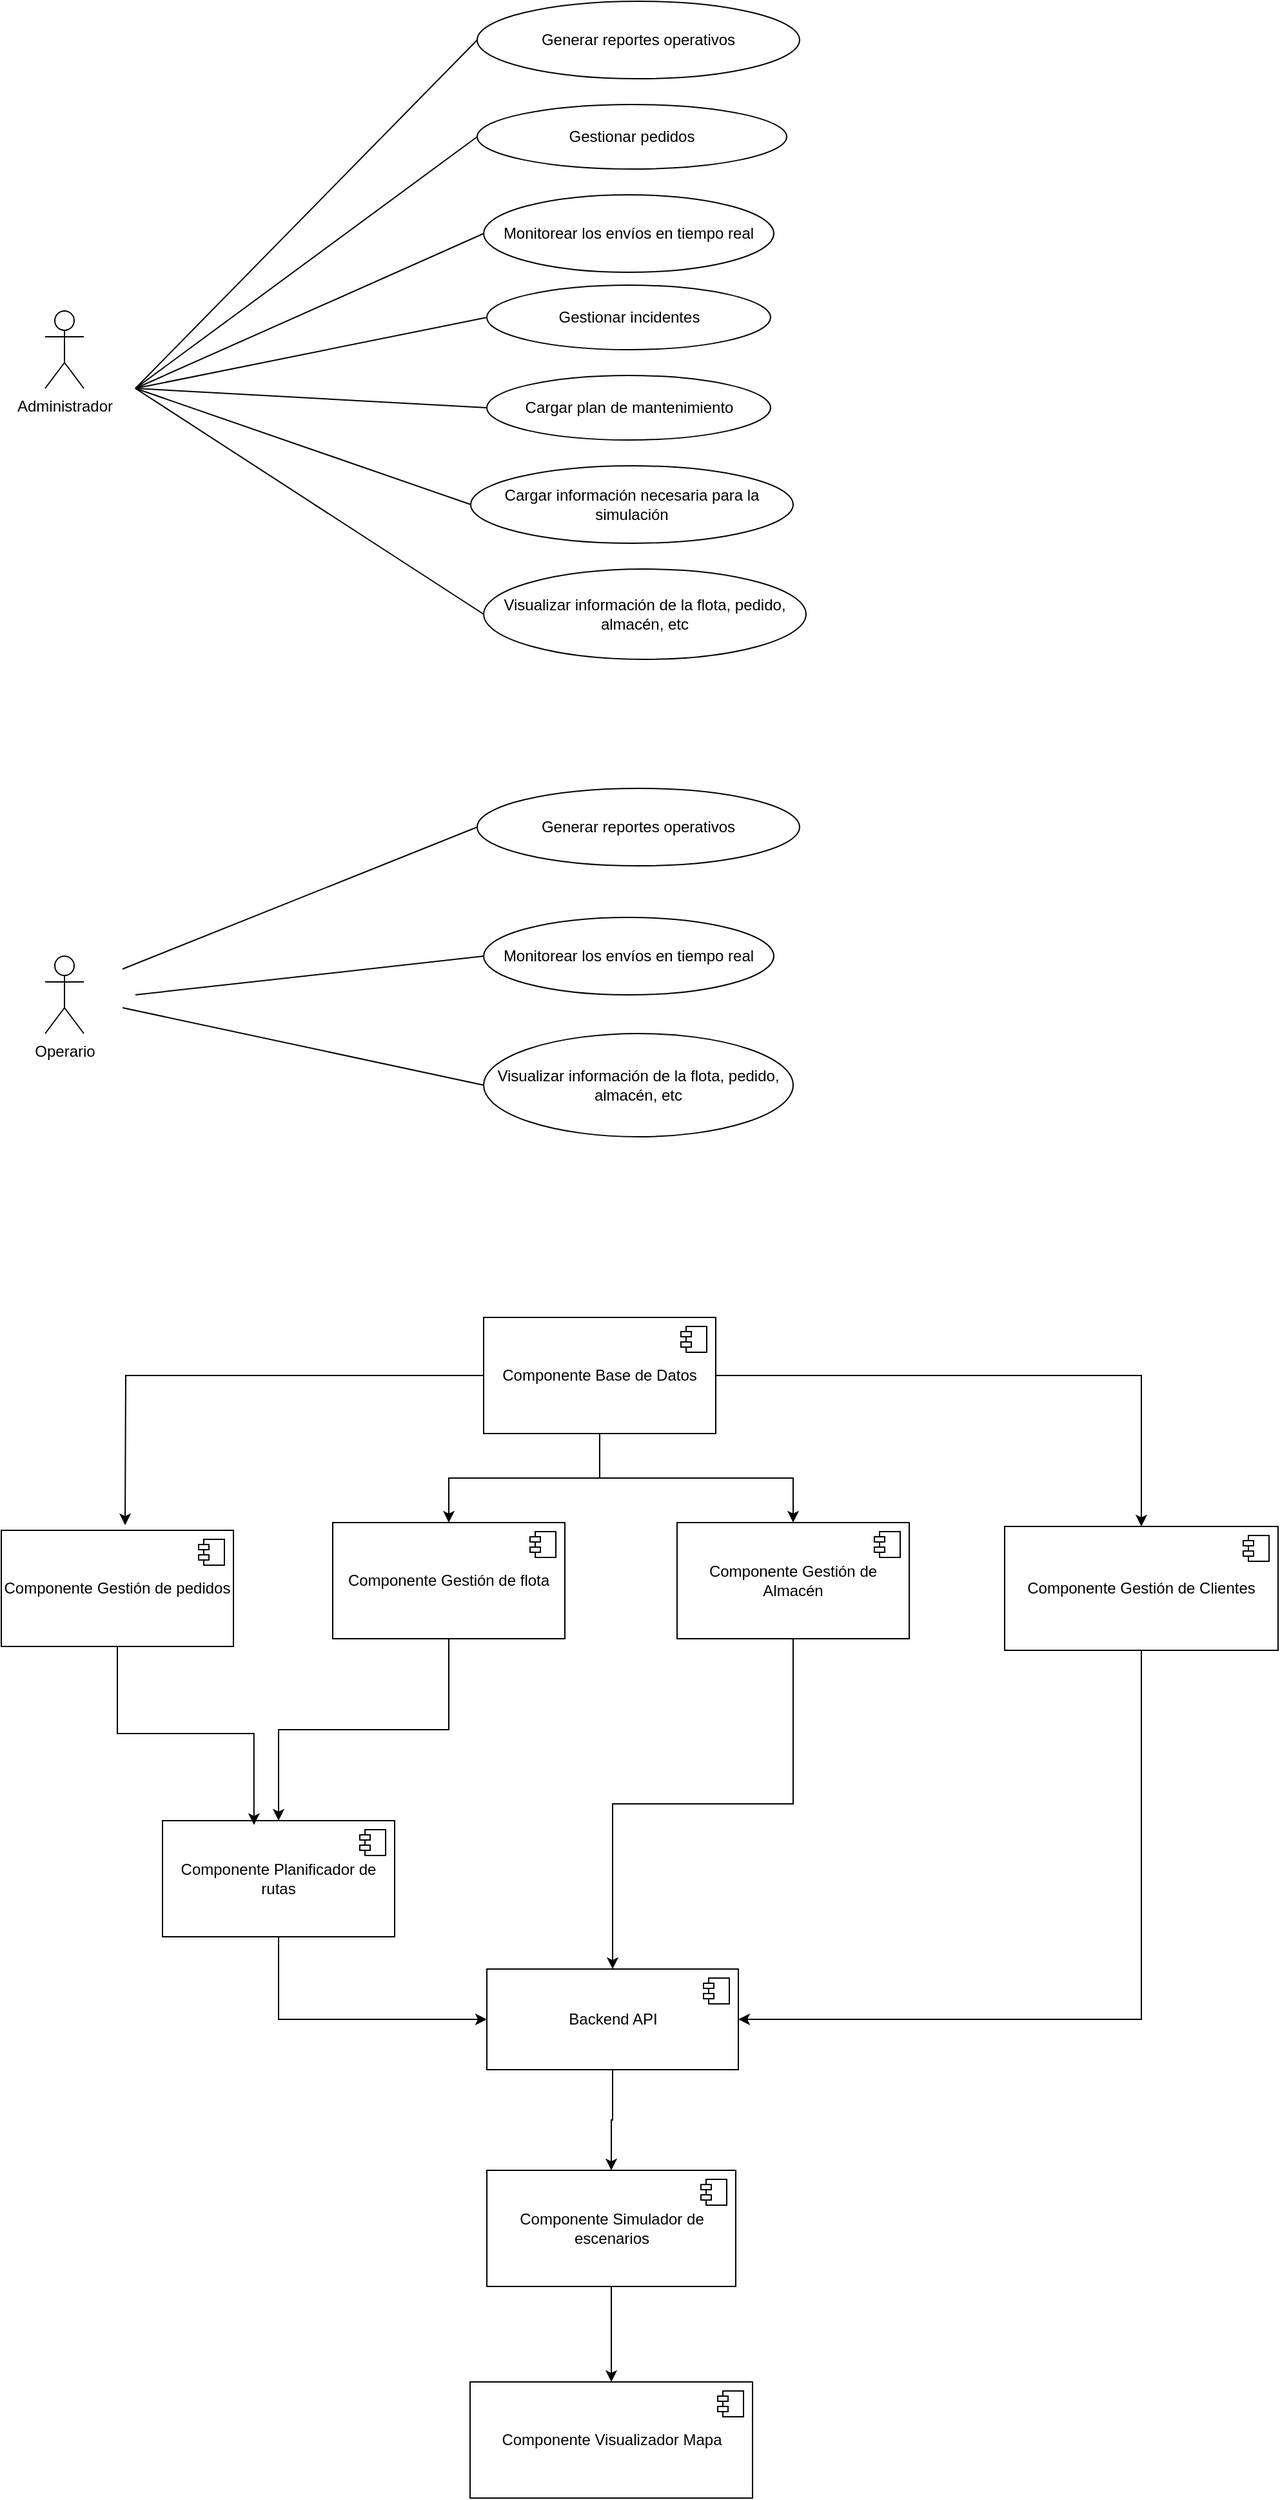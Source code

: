 <mxfile version="26.2.14">
  <diagram name="Página-1" id="nmSxP0jQd4-2qtpPqOzz">
    <mxGraphModel dx="1895" dy="1022" grid="0" gridSize="10" guides="1" tooltips="1" connect="1" arrows="1" fold="1" page="1" pageScale="1" pageWidth="827" pageHeight="1169" math="0" shadow="0">
      <root>
        <mxCell id="0" />
        <mxCell id="1" parent="0" />
        <mxCell id="wGvaur20EuVl2K_F-Xkp-1" value="Administrador" style="shape=umlActor;verticalLabelPosition=bottom;verticalAlign=top;html=1;outlineConnect=0;" vertex="1" parent="1">
          <mxGeometry x="130" y="270" width="30" height="60" as="geometry" />
        </mxCell>
        <mxCell id="wGvaur20EuVl2K_F-Xkp-2" value="Gestionar pedidos" style="ellipse;whiteSpace=wrap;html=1;" vertex="1" parent="1">
          <mxGeometry x="465" y="110" width="240" height="50" as="geometry" />
        </mxCell>
        <mxCell id="wGvaur20EuVl2K_F-Xkp-4" value="Monitorear los envíos en tiempo real" style="ellipse;whiteSpace=wrap;html=1;" vertex="1" parent="1">
          <mxGeometry x="470" y="180" width="225" height="60" as="geometry" />
        </mxCell>
        <mxCell id="wGvaur20EuVl2K_F-Xkp-5" value="Gestionar incidentes" style="ellipse;whiteSpace=wrap;html=1;" vertex="1" parent="1">
          <mxGeometry x="472.5" y="250" width="220" height="50" as="geometry" />
        </mxCell>
        <mxCell id="wGvaur20EuVl2K_F-Xkp-6" value="Cargar plan de mantenimiento" style="ellipse;whiteSpace=wrap;html=1;" vertex="1" parent="1">
          <mxGeometry x="472.5" y="320" width="220" height="50" as="geometry" />
        </mxCell>
        <mxCell id="wGvaur20EuVl2K_F-Xkp-7" value="Cargar información necesaria para la simulación" style="ellipse;whiteSpace=wrap;html=1;" vertex="1" parent="1">
          <mxGeometry x="460" y="390" width="250" height="60" as="geometry" />
        </mxCell>
        <mxCell id="wGvaur20EuVl2K_F-Xkp-8" value="Generar reportes operativos" style="ellipse;whiteSpace=wrap;html=1;" vertex="1" parent="1">
          <mxGeometry x="465" y="30" width="250" height="60" as="geometry" />
        </mxCell>
        <mxCell id="wGvaur20EuVl2K_F-Xkp-9" value="" style="endArrow=none;html=1;rounded=0;entryX=0;entryY=0.5;entryDx=0;entryDy=0;" edge="1" parent="1" target="wGvaur20EuVl2K_F-Xkp-8">
          <mxGeometry width="50" height="50" relative="1" as="geometry">
            <mxPoint x="200" y="330" as="sourcePoint" />
            <mxPoint x="420" y="120" as="targetPoint" />
          </mxGeometry>
        </mxCell>
        <mxCell id="wGvaur20EuVl2K_F-Xkp-10" value="" style="endArrow=none;html=1;rounded=0;entryX=0;entryY=0.5;entryDx=0;entryDy=0;" edge="1" parent="1" target="wGvaur20EuVl2K_F-Xkp-2">
          <mxGeometry width="50" height="50" relative="1" as="geometry">
            <mxPoint x="200" y="330" as="sourcePoint" />
            <mxPoint x="470" y="90" as="targetPoint" />
          </mxGeometry>
        </mxCell>
        <mxCell id="wGvaur20EuVl2K_F-Xkp-11" value="" style="endArrow=none;html=1;rounded=0;entryX=0;entryY=0.5;entryDx=0;entryDy=0;" edge="1" parent="1" target="wGvaur20EuVl2K_F-Xkp-4">
          <mxGeometry width="50" height="50" relative="1" as="geometry">
            <mxPoint x="200" y="330" as="sourcePoint" />
            <mxPoint x="475" y="165" as="targetPoint" />
          </mxGeometry>
        </mxCell>
        <mxCell id="wGvaur20EuVl2K_F-Xkp-12" value="" style="endArrow=none;html=1;rounded=0;entryX=0;entryY=0.5;entryDx=0;entryDy=0;" edge="1" parent="1" target="wGvaur20EuVl2K_F-Xkp-5">
          <mxGeometry width="50" height="50" relative="1" as="geometry">
            <mxPoint x="200" y="330" as="sourcePoint" />
            <mxPoint x="485" y="175" as="targetPoint" />
          </mxGeometry>
        </mxCell>
        <mxCell id="wGvaur20EuVl2K_F-Xkp-13" value="" style="endArrow=none;html=1;rounded=0;entryX=0;entryY=0.5;entryDx=0;entryDy=0;" edge="1" parent="1" target="wGvaur20EuVl2K_F-Xkp-6">
          <mxGeometry width="50" height="50" relative="1" as="geometry">
            <mxPoint x="200" y="330" as="sourcePoint" />
            <mxPoint x="495" y="185" as="targetPoint" />
          </mxGeometry>
        </mxCell>
        <mxCell id="wGvaur20EuVl2K_F-Xkp-15" value="Operario" style="shape=umlActor;verticalLabelPosition=bottom;verticalAlign=top;html=1;outlineConnect=0;" vertex="1" parent="1">
          <mxGeometry x="130" y="770" width="30" height="60" as="geometry" />
        </mxCell>
        <mxCell id="wGvaur20EuVl2K_F-Xkp-17" value="Monitorear los envíos en tiempo real" style="ellipse;whiteSpace=wrap;html=1;" vertex="1" parent="1">
          <mxGeometry x="470" y="740" width="225" height="60" as="geometry" />
        </mxCell>
        <mxCell id="wGvaur20EuVl2K_F-Xkp-21" value="Generar reportes operativos" style="ellipse;whiteSpace=wrap;html=1;" vertex="1" parent="1">
          <mxGeometry x="465" y="640" width="250" height="60" as="geometry" />
        </mxCell>
        <mxCell id="wGvaur20EuVl2K_F-Xkp-22" value="" style="endArrow=none;html=1;rounded=0;entryX=0;entryY=0.5;entryDx=0;entryDy=0;" edge="1" parent="1" target="wGvaur20EuVl2K_F-Xkp-21">
          <mxGeometry width="50" height="50" relative="1" as="geometry">
            <mxPoint x="190" y="780" as="sourcePoint" />
            <mxPoint x="420" y="620" as="targetPoint" />
          </mxGeometry>
        </mxCell>
        <mxCell id="wGvaur20EuVl2K_F-Xkp-24" value="" style="endArrow=none;html=1;rounded=0;entryX=0;entryY=0.5;entryDx=0;entryDy=0;" edge="1" parent="1" target="wGvaur20EuVl2K_F-Xkp-17">
          <mxGeometry width="50" height="50" relative="1" as="geometry">
            <mxPoint x="200" y="800" as="sourcePoint" />
            <mxPoint x="475" y="665" as="targetPoint" />
          </mxGeometry>
        </mxCell>
        <mxCell id="wGvaur20EuVl2K_F-Xkp-25" value="" style="endArrow=none;html=1;rounded=0;entryX=0;entryY=0.5;entryDx=0;entryDy=0;" edge="1" parent="1" target="wGvaur20EuVl2K_F-Xkp-28">
          <mxGeometry width="50" height="50" relative="1" as="geometry">
            <mxPoint x="190" y="810" as="sourcePoint" />
            <mxPoint x="472.5" y="785" as="targetPoint" />
          </mxGeometry>
        </mxCell>
        <mxCell id="wGvaur20EuVl2K_F-Xkp-28" value="Visualizar información de la flota, pedido, almacén, etc" style="ellipse;whiteSpace=wrap;html=1;" vertex="1" parent="1">
          <mxGeometry x="470" y="830" width="240" height="80" as="geometry" />
        </mxCell>
        <mxCell id="wGvaur20EuVl2K_F-Xkp-29" value="Visualizar información de la flota, pedido, almacén, etc" style="ellipse;whiteSpace=wrap;html=1;" vertex="1" parent="1">
          <mxGeometry x="470" y="470" width="250" height="70" as="geometry" />
        </mxCell>
        <mxCell id="wGvaur20EuVl2K_F-Xkp-31" value="" style="endArrow=none;html=1;rounded=0;entryX=0;entryY=0.5;entryDx=0;entryDy=0;" edge="1" parent="1" target="wGvaur20EuVl2K_F-Xkp-7">
          <mxGeometry width="50" height="50" relative="1" as="geometry">
            <mxPoint x="200" y="330" as="sourcePoint" />
            <mxPoint x="483" y="355" as="targetPoint" />
          </mxGeometry>
        </mxCell>
        <mxCell id="wGvaur20EuVl2K_F-Xkp-32" value="" style="endArrow=none;html=1;rounded=0;entryX=0;entryY=0.5;entryDx=0;entryDy=0;" edge="1" parent="1" target="wGvaur20EuVl2K_F-Xkp-29">
          <mxGeometry width="50" height="50" relative="1" as="geometry">
            <mxPoint x="200" y="330" as="sourcePoint" />
            <mxPoint x="493" y="365" as="targetPoint" />
          </mxGeometry>
        </mxCell>
        <mxCell id="wGvaur20EuVl2K_F-Xkp-33" value="Componente Gestión de pedidos" style="html=1;dropTarget=0;whiteSpace=wrap;" vertex="1" parent="1">
          <mxGeometry x="96" y="1215" width="180" height="90" as="geometry" />
        </mxCell>
        <mxCell id="wGvaur20EuVl2K_F-Xkp-34" value="" style="shape=module;jettyWidth=8;jettyHeight=4;" vertex="1" parent="wGvaur20EuVl2K_F-Xkp-33">
          <mxGeometry x="1" width="20" height="20" relative="1" as="geometry">
            <mxPoint x="-27" y="7" as="offset" />
          </mxGeometry>
        </mxCell>
        <mxCell id="wGvaur20EuVl2K_F-Xkp-67" style="edgeStyle=orthogonalEdgeStyle;rounded=0;orthogonalLoop=1;jettySize=auto;html=1;entryX=0;entryY=0.5;entryDx=0;entryDy=0;exitX=0.5;exitY=1;exitDx=0;exitDy=0;" edge="1" parent="1" source="wGvaur20EuVl2K_F-Xkp-35" target="wGvaur20EuVl2K_F-Xkp-54">
          <mxGeometry relative="1" as="geometry" />
        </mxCell>
        <mxCell id="wGvaur20EuVl2K_F-Xkp-35" value="Componente Planificador de rutas" style="html=1;dropTarget=0;whiteSpace=wrap;" vertex="1" parent="1">
          <mxGeometry x="221" y="1440" width="180" height="90" as="geometry" />
        </mxCell>
        <mxCell id="wGvaur20EuVl2K_F-Xkp-36" value="" style="shape=module;jettyWidth=8;jettyHeight=4;" vertex="1" parent="wGvaur20EuVl2K_F-Xkp-35">
          <mxGeometry x="1" width="20" height="20" relative="1" as="geometry">
            <mxPoint x="-27" y="7" as="offset" />
          </mxGeometry>
        </mxCell>
        <mxCell id="wGvaur20EuVl2K_F-Xkp-37" value="&lt;span&gt;Componente Visualizador Mapa&lt;/span&gt;" style="html=1;dropTarget=0;whiteSpace=wrap;fontStyle=0" vertex="1" parent="1">
          <mxGeometry x="459.5" y="1875" width="219" height="90" as="geometry" />
        </mxCell>
        <mxCell id="wGvaur20EuVl2K_F-Xkp-38" value="" style="shape=module;jettyWidth=8;jettyHeight=4;" vertex="1" parent="wGvaur20EuVl2K_F-Xkp-37">
          <mxGeometry x="1" width="20" height="20" relative="1" as="geometry">
            <mxPoint x="-27" y="7" as="offset" />
          </mxGeometry>
        </mxCell>
        <mxCell id="wGvaur20EuVl2K_F-Xkp-59" style="edgeStyle=orthogonalEdgeStyle;rounded=0;orthogonalLoop=1;jettySize=auto;html=1;" edge="1" parent="1" source="wGvaur20EuVl2K_F-Xkp-40" target="wGvaur20EuVl2K_F-Xkp-48">
          <mxGeometry relative="1" as="geometry" />
        </mxCell>
        <mxCell id="wGvaur20EuVl2K_F-Xkp-61" style="edgeStyle=orthogonalEdgeStyle;rounded=0;orthogonalLoop=1;jettySize=auto;html=1;" edge="1" parent="1" source="wGvaur20EuVl2K_F-Xkp-40" target="wGvaur20EuVl2K_F-Xkp-46">
          <mxGeometry relative="1" as="geometry" />
        </mxCell>
        <mxCell id="wGvaur20EuVl2K_F-Xkp-40" value="&lt;span&gt;Componente&amp;nbsp;&lt;/span&gt;&lt;span style=&quot;background-color: transparent; color: light-dark(rgb(0, 0, 0), rgb(255, 255, 255));&quot;&gt;Base de Datos&lt;/span&gt;" style="html=1;dropTarget=0;whiteSpace=wrap;fontStyle=0" vertex="1" parent="1">
          <mxGeometry x="470" y="1050" width="180" height="90" as="geometry" />
        </mxCell>
        <mxCell id="wGvaur20EuVl2K_F-Xkp-41" value="" style="shape=module;jettyWidth=8;jettyHeight=4;" vertex="1" parent="wGvaur20EuVl2K_F-Xkp-40">
          <mxGeometry x="1" width="20" height="20" relative="1" as="geometry">
            <mxPoint x="-27" y="7" as="offset" />
          </mxGeometry>
        </mxCell>
        <mxCell id="wGvaur20EuVl2K_F-Xkp-71" style="edgeStyle=orthogonalEdgeStyle;rounded=0;orthogonalLoop=1;jettySize=auto;html=1;entryX=0.5;entryY=0;entryDx=0;entryDy=0;" edge="1" parent="1" source="wGvaur20EuVl2K_F-Xkp-42" target="wGvaur20EuVl2K_F-Xkp-35">
          <mxGeometry relative="1" as="geometry" />
        </mxCell>
        <mxCell id="wGvaur20EuVl2K_F-Xkp-42" value="Componente Gestión de flota" style="html=1;dropTarget=0;whiteSpace=wrap;" vertex="1" parent="1">
          <mxGeometry x="353" y="1209" width="180" height="90" as="geometry" />
        </mxCell>
        <mxCell id="wGvaur20EuVl2K_F-Xkp-43" value="" style="shape=module;jettyWidth=8;jettyHeight=4;" vertex="1" parent="wGvaur20EuVl2K_F-Xkp-42">
          <mxGeometry x="1" width="20" height="20" relative="1" as="geometry">
            <mxPoint x="-27" y="7" as="offset" />
          </mxGeometry>
        </mxCell>
        <mxCell id="wGvaur20EuVl2K_F-Xkp-69" style="edgeStyle=orthogonalEdgeStyle;rounded=0;orthogonalLoop=1;jettySize=auto;html=1;entryX=0.5;entryY=0;entryDx=0;entryDy=0;" edge="1" parent="1" source="wGvaur20EuVl2K_F-Xkp-44" target="wGvaur20EuVl2K_F-Xkp-37">
          <mxGeometry relative="1" as="geometry" />
        </mxCell>
        <mxCell id="wGvaur20EuVl2K_F-Xkp-44" value="&lt;span&gt;Componente Simulador de escenarios&lt;/span&gt;" style="html=1;dropTarget=0;whiteSpace=wrap;fontStyle=0" vertex="1" parent="1">
          <mxGeometry x="472.5" y="1711" width="193" height="90" as="geometry" />
        </mxCell>
        <mxCell id="wGvaur20EuVl2K_F-Xkp-45" value="" style="shape=module;jettyWidth=8;jettyHeight=4;" vertex="1" parent="wGvaur20EuVl2K_F-Xkp-44">
          <mxGeometry x="1" width="20" height="20" relative="1" as="geometry">
            <mxPoint x="-27" y="7" as="offset" />
          </mxGeometry>
        </mxCell>
        <mxCell id="wGvaur20EuVl2K_F-Xkp-46" value="Componente Gestión de Almacén" style="html=1;dropTarget=0;whiteSpace=wrap;" vertex="1" parent="1">
          <mxGeometry x="620" y="1209" width="180" height="90" as="geometry" />
        </mxCell>
        <mxCell id="wGvaur20EuVl2K_F-Xkp-47" value="" style="shape=module;jettyWidth=8;jettyHeight=4;" vertex="1" parent="wGvaur20EuVl2K_F-Xkp-46">
          <mxGeometry x="1" width="20" height="20" relative="1" as="geometry">
            <mxPoint x="-27" y="7" as="offset" />
          </mxGeometry>
        </mxCell>
        <mxCell id="wGvaur20EuVl2K_F-Xkp-66" style="edgeStyle=orthogonalEdgeStyle;rounded=0;orthogonalLoop=1;jettySize=auto;html=1;entryX=1;entryY=0.5;entryDx=0;entryDy=0;exitX=0.5;exitY=1;exitDx=0;exitDy=0;" edge="1" parent="1" source="wGvaur20EuVl2K_F-Xkp-48" target="wGvaur20EuVl2K_F-Xkp-54">
          <mxGeometry relative="1" as="geometry" />
        </mxCell>
        <mxCell id="wGvaur20EuVl2K_F-Xkp-48" value="Componente Gestión de Clientes" style="html=1;dropTarget=0;whiteSpace=wrap;" vertex="1" parent="1">
          <mxGeometry x="874" y="1212" width="212" height="96" as="geometry" />
        </mxCell>
        <mxCell id="wGvaur20EuVl2K_F-Xkp-49" value="" style="shape=module;jettyWidth=8;jettyHeight=4;" vertex="1" parent="wGvaur20EuVl2K_F-Xkp-48">
          <mxGeometry x="1" width="20" height="20" relative="1" as="geometry">
            <mxPoint x="-27" y="7" as="offset" />
          </mxGeometry>
        </mxCell>
        <mxCell id="wGvaur20EuVl2K_F-Xkp-50" style="edgeStyle=orthogonalEdgeStyle;rounded=0;orthogonalLoop=1;jettySize=auto;html=1;entryX=0.5;entryY=0;entryDx=0;entryDy=0;" edge="1" parent="1" source="wGvaur20EuVl2K_F-Xkp-40" target="wGvaur20EuVl2K_F-Xkp-42">
          <mxGeometry relative="1" as="geometry" />
        </mxCell>
        <mxCell id="wGvaur20EuVl2K_F-Xkp-51" style="edgeStyle=orthogonalEdgeStyle;rounded=0;orthogonalLoop=1;jettySize=auto;html=1;" edge="1" parent="1" source="wGvaur20EuVl2K_F-Xkp-40">
          <mxGeometry relative="1" as="geometry">
            <mxPoint x="192" y="1211" as="targetPoint" />
          </mxGeometry>
        </mxCell>
        <mxCell id="wGvaur20EuVl2K_F-Xkp-68" style="edgeStyle=orthogonalEdgeStyle;rounded=0;orthogonalLoop=1;jettySize=auto;html=1;entryX=0.5;entryY=0;entryDx=0;entryDy=0;" edge="1" parent="1" source="wGvaur20EuVl2K_F-Xkp-54" target="wGvaur20EuVl2K_F-Xkp-44">
          <mxGeometry relative="1" as="geometry" />
        </mxCell>
        <mxCell id="wGvaur20EuVl2K_F-Xkp-54" value="Backend API" style="html=1;dropTarget=0;whiteSpace=wrap;" vertex="1" parent="1">
          <mxGeometry x="472.5" y="1555" width="195" height="78" as="geometry" />
        </mxCell>
        <mxCell id="wGvaur20EuVl2K_F-Xkp-55" value="" style="shape=module;jettyWidth=8;jettyHeight=4;" vertex="1" parent="wGvaur20EuVl2K_F-Xkp-54">
          <mxGeometry x="1" width="20" height="20" relative="1" as="geometry">
            <mxPoint x="-27" y="7" as="offset" />
          </mxGeometry>
        </mxCell>
        <mxCell id="wGvaur20EuVl2K_F-Xkp-65" style="edgeStyle=orthogonalEdgeStyle;rounded=0;orthogonalLoop=1;jettySize=auto;html=1;entryX=0.5;entryY=0;entryDx=0;entryDy=0;" edge="1" parent="1" source="wGvaur20EuVl2K_F-Xkp-46" target="wGvaur20EuVl2K_F-Xkp-54">
          <mxGeometry relative="1" as="geometry" />
        </mxCell>
        <mxCell id="wGvaur20EuVl2K_F-Xkp-70" style="edgeStyle=orthogonalEdgeStyle;rounded=0;orthogonalLoop=1;jettySize=auto;html=1;entryX=0.394;entryY=0.037;entryDx=0;entryDy=0;entryPerimeter=0;" edge="1" parent="1" source="wGvaur20EuVl2K_F-Xkp-33" target="wGvaur20EuVl2K_F-Xkp-35">
          <mxGeometry relative="1" as="geometry" />
        </mxCell>
      </root>
    </mxGraphModel>
  </diagram>
</mxfile>
